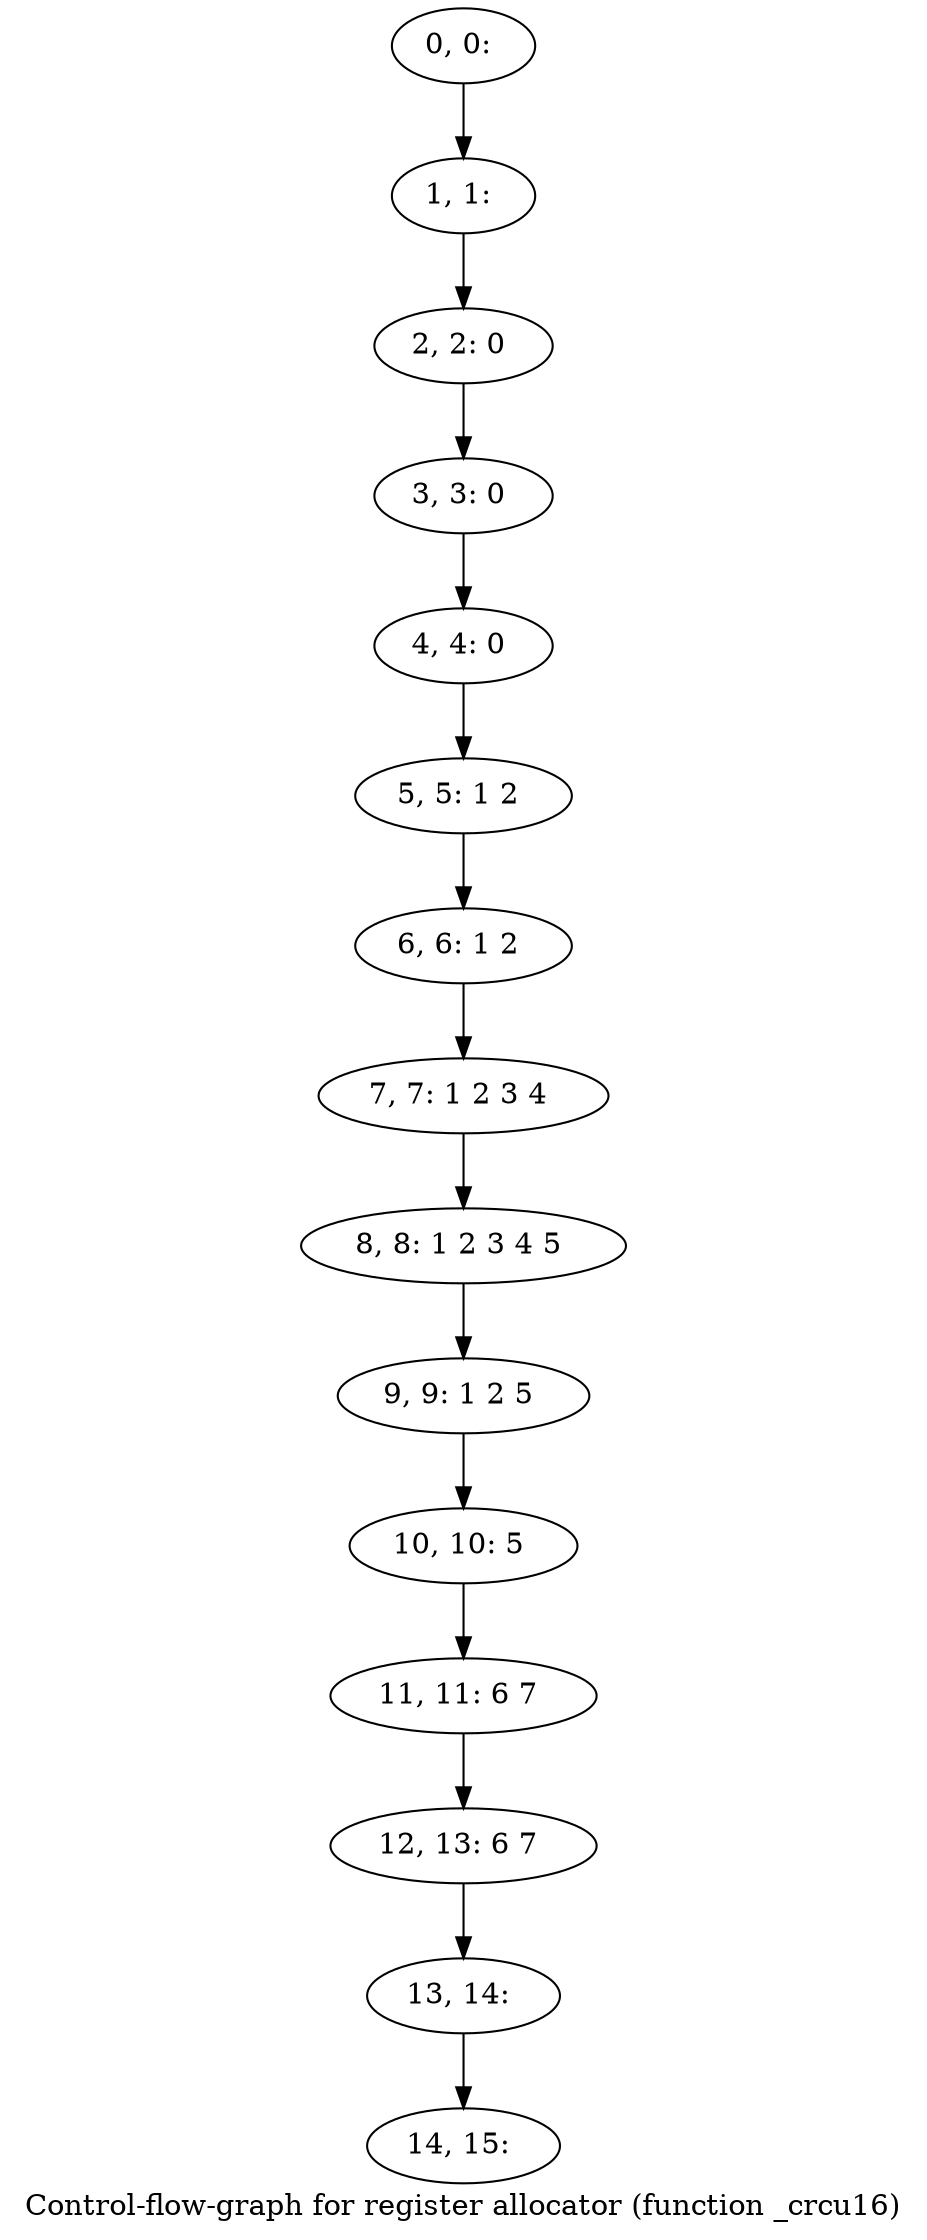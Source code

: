 digraph G {
graph [label="Control-flow-graph for register allocator (function _crcu16)"]
0[label="0, 0: "];
1[label="1, 1: "];
2[label="2, 2: 0 "];
3[label="3, 3: 0 "];
4[label="4, 4: 0 "];
5[label="5, 5: 1 2 "];
6[label="6, 6: 1 2 "];
7[label="7, 7: 1 2 3 4 "];
8[label="8, 8: 1 2 3 4 5 "];
9[label="9, 9: 1 2 5 "];
10[label="10, 10: 5 "];
11[label="11, 11: 6 7 "];
12[label="12, 13: 6 7 "];
13[label="13, 14: "];
14[label="14, 15: "];
0->1 ;
1->2 ;
2->3 ;
3->4 ;
4->5 ;
5->6 ;
6->7 ;
7->8 ;
8->9 ;
9->10 ;
10->11 ;
11->12 ;
12->13 ;
13->14 ;
}
